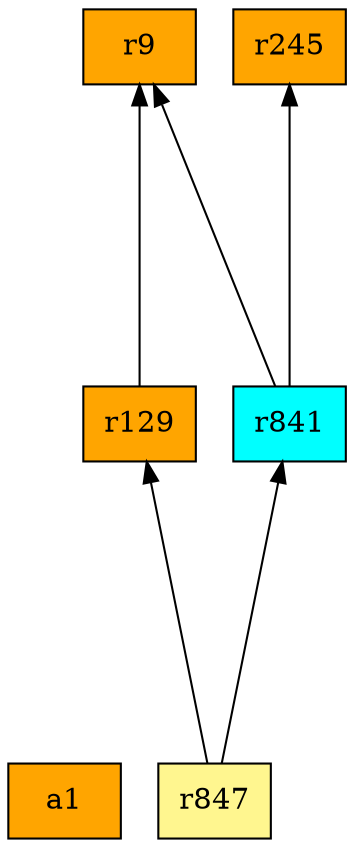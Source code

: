 digraph G {
rankdir=BT;ranksep="2.0";
"a1" [shape=record,fillcolor=orange,style=filled,label="{a1}"];
"r129" [shape=record,fillcolor=orange,style=filled,label="{r129}"];
"r9" [shape=record,fillcolor=orange,style=filled,label="{r9}"];
"r847" [shape=record,fillcolor=khaki1,style=filled,label="{r847}"];
"r841" [shape=record,fillcolor=cyan,style=filled,label="{r841}"];
"r245" [shape=record,fillcolor=orange,style=filled,label="{r245}"];
"r129" -> "r9"
"r847" -> "r129"
"r847" -> "r841"
"r841" -> "r9"
"r841" -> "r245"
}